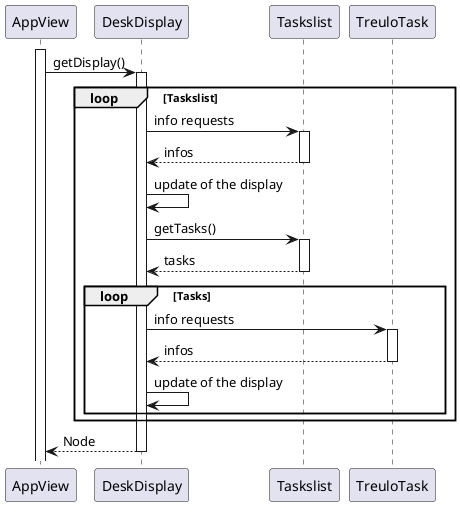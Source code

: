 @startuml

activate AppView

AppView -> DeskDisplay : getDisplay()
activate DeskDisplay

    loop Taskslist
    DeskDisplay -> Taskslist : info requests
    activate Taskslist
    DeskDisplay <-- Taskslist : infos
    deactivate Taskslist

    DeskDisplay -> DeskDisplay : update of the display

    DeskDisplay -> Taskslist : getTasks()
    activate Taskslist
    DeskDisplay <-- Taskslist : tasks
    deactivate Taskslist

        loop Tasks
        DeskDisplay -> TreuloTask : info requests
        activate TreuloTask
        DeskDisplay <-- TreuloTask : infos
        deactivate TreuloTask

        DeskDisplay -> DeskDisplay : update of the display
        end loop
    end loop


AppView <-- DeskDisplay : Node
deactivate DeskDisplay



@enduml